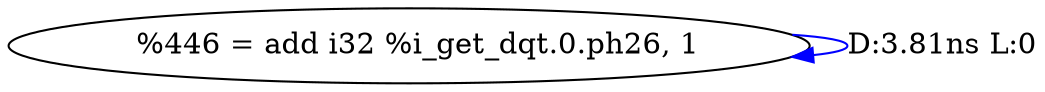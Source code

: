 digraph {
Node0x4164050[label="  %446 = add i32 %i_get_dqt.0.ph26, 1"];
Node0x4164050 -> Node0x4164050[label="D:3.81ns L:0",color=blue];
}

